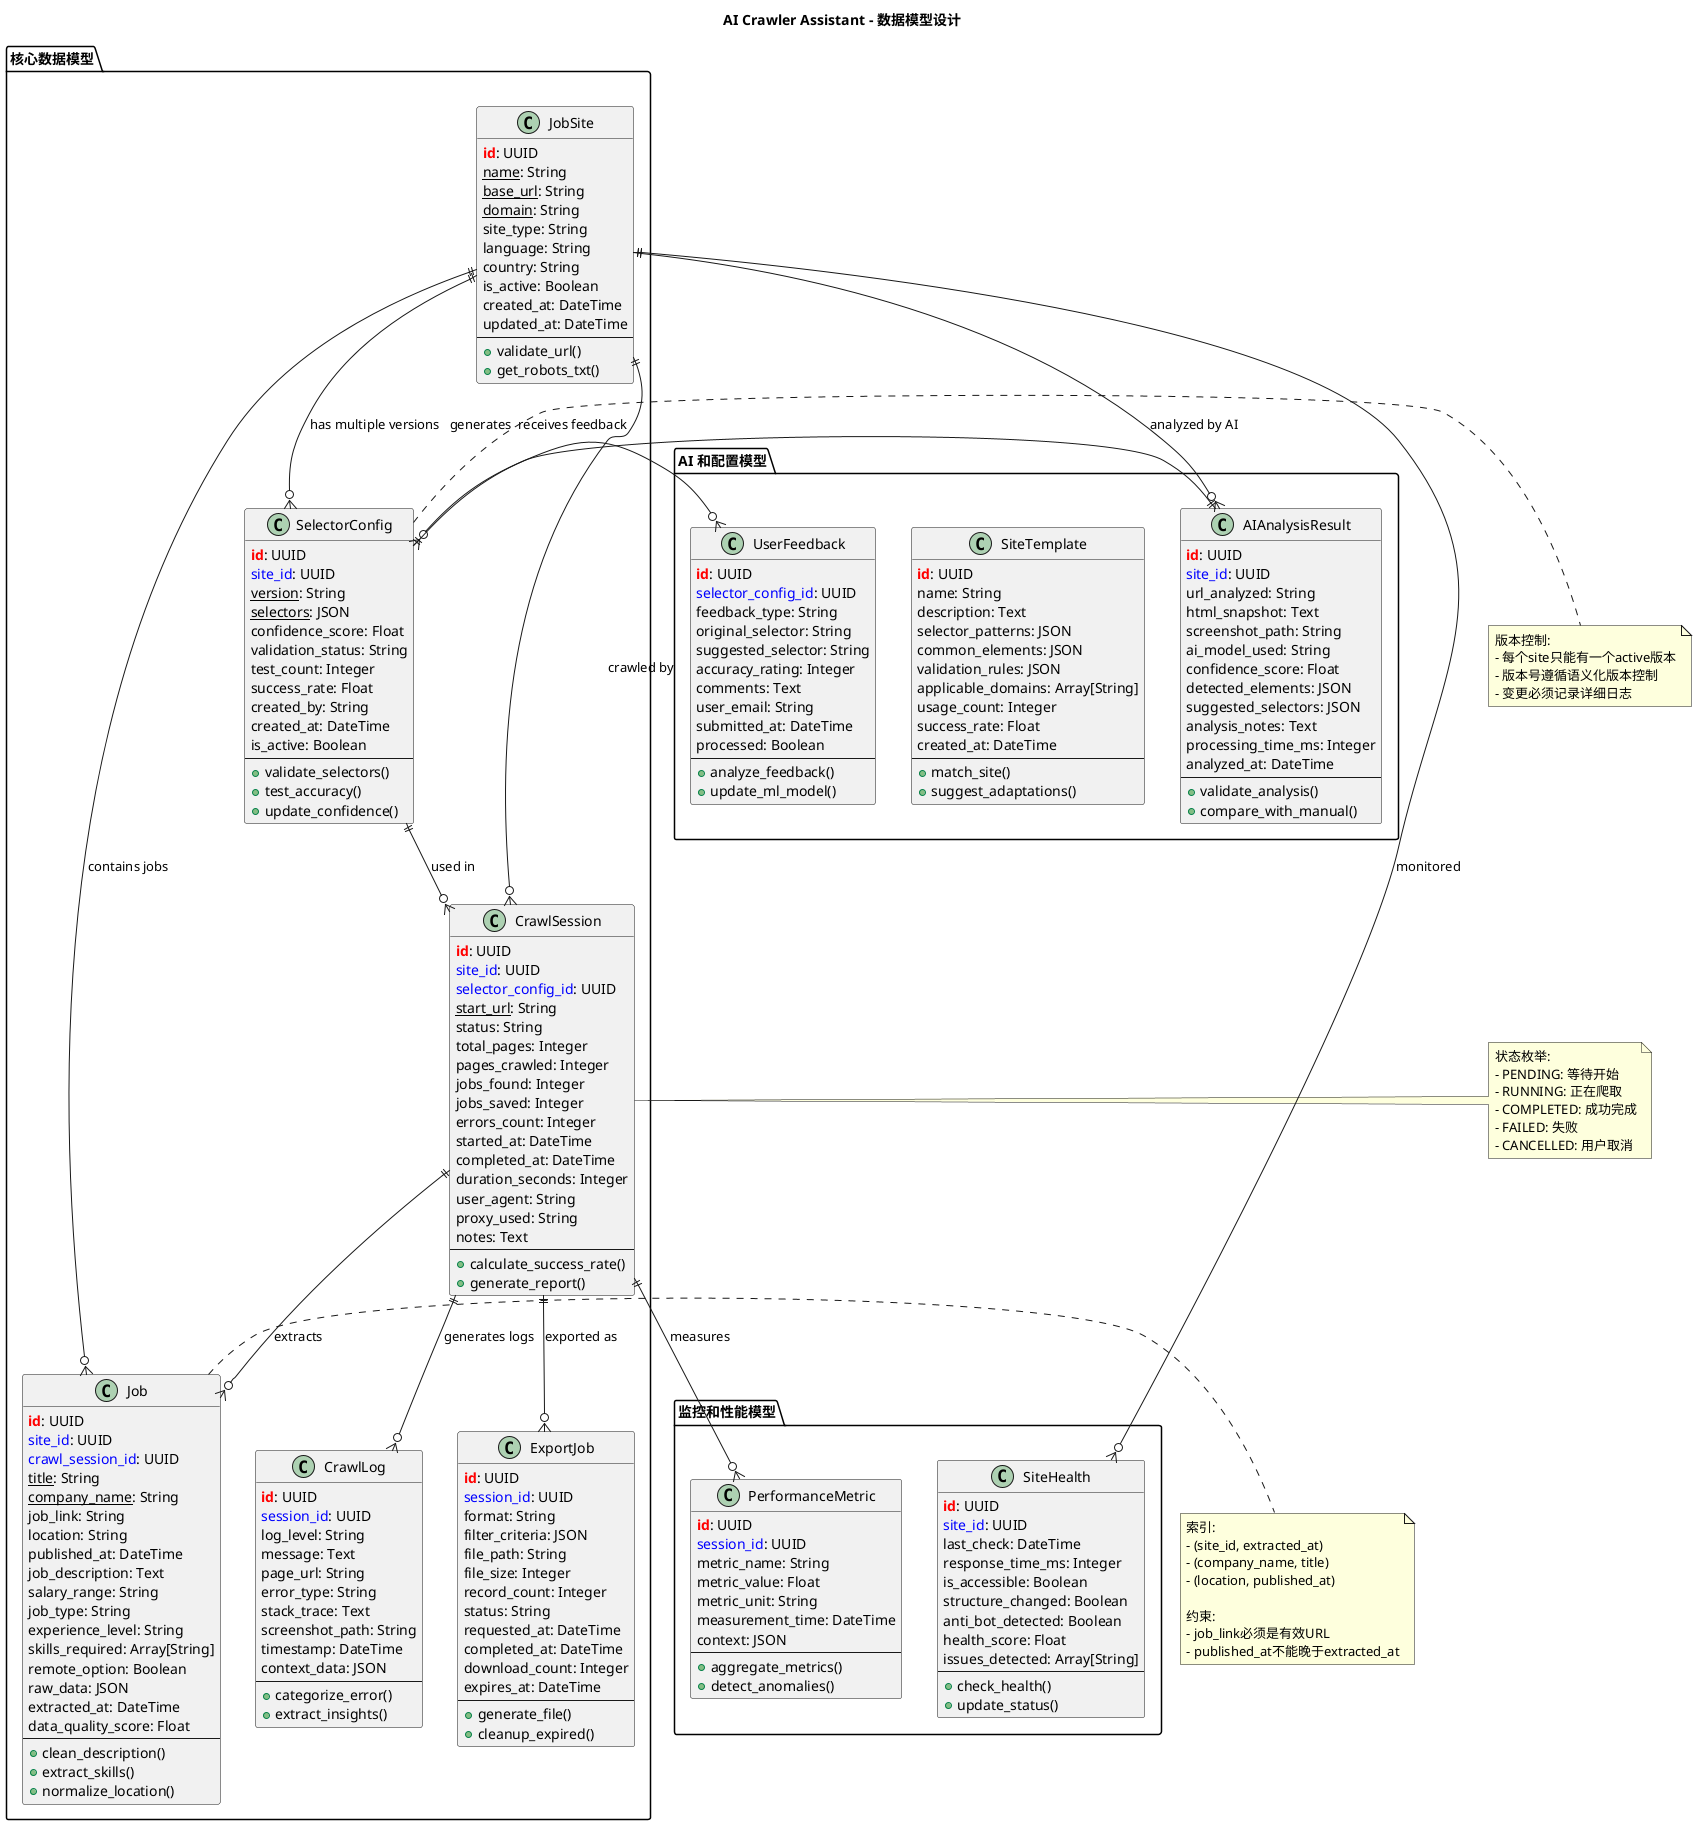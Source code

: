 @startuml Data_Models

title AI Crawler Assistant - 数据模型设计

!define PRIMARY_KEY(x) <b><color:red>x</color></b>
!define FOREIGN_KEY(x) <color:blue>x</color>
!define NOT_NULL(x) <u>x</u>

package "核心数据模型" {

  class JobSite {
    PRIMARY_KEY(id): UUID
    NOT_NULL(name): String
    NOT_NULL(base_url): String
    NOT_NULL(domain): String
    site_type: String
    language: String
    country: String
    is_active: Boolean
    created_at: DateTime
    updated_at: DateTime
    --
    + validate_url()
    + get_robots_txt()
  }

  class SelectorConfig {
    PRIMARY_KEY(id): UUID
    FOREIGN_KEY(site_id): UUID
    NOT_NULL(version): String
    NOT_NULL(selectors): JSON
    confidence_score: Float
    validation_status: String
    test_count: Integer
    success_rate: Float
    created_by: String
    created_at: DateTime
    is_active: Boolean
    --
    + validate_selectors()
    + test_accuracy()
    + update_confidence()
  }

  class Job {
    PRIMARY_KEY(id): UUID
    FOREIGN_KEY(site_id): UUID
    FOREIGN_KEY(crawl_session_id): UUID
    NOT_NULL(title): String
    NOT_NULL(company_name): String
    job_link: String
    location: String
    published_at: DateTime
    job_description: Text
    salary_range: String
    job_type: String
    experience_level: String
    skills_required: Array[String]
    remote_option: Boolean
    raw_data: JSON
    extracted_at: DateTime
    data_quality_score: Float
    --
    + clean_description()
    + extract_skills()
    + normalize_location()
  }

  class CrawlSession {
    PRIMARY_KEY(id): UUID
    FOREIGN_KEY(site_id): UUID
    FOREIGN_KEY(selector_config_id): UUID
    NOT_NULL(start_url): String
    status: String
    total_pages: Integer
    pages_crawled: Integer
    jobs_found: Integer
    jobs_saved: Integer
    errors_count: Integer
    started_at: DateTime
    completed_at: DateTime
    duration_seconds: Integer
    user_agent: String
    proxy_used: String
    notes: Text
    --
    + calculate_success_rate()
    + generate_report()
  }

  class CrawlLog {
    PRIMARY_KEY(id): UUID
    FOREIGN_KEY(session_id): UUID
    log_level: String
    message: Text
    page_url: String
    error_type: String
    stack_trace: Text
    screenshot_path: String
    timestamp: DateTime
    context_data: JSON
    --
    + categorize_error()
    + extract_insights()
  }

  class ExportJob {
    PRIMARY_KEY(id): UUID
    FOREIGN_KEY(session_id): UUID
    format: String
    filter_criteria: JSON
    file_path: String
    file_size: Integer
    record_count: Integer
    status: String
    requested_at: DateTime
    completed_at: DateTime
    download_count: Integer
    expires_at: DateTime
    --
    + generate_file()
    + cleanup_expired()
  }

}

package "AI 和配置模型" {

  class AIAnalysisResult {
    PRIMARY_KEY(id): UUID
    FOREIGN_KEY(site_id): UUID
    url_analyzed: String
    html_snapshot: Text
    screenshot_path: String
    ai_model_used: String
    confidence_score: Float
    detected_elements: JSON
    suggested_selectors: JSON
    analysis_notes: Text
    processing_time_ms: Integer
    analyzed_at: DateTime
    --
    + validate_analysis()
    + compare_with_manual()
  }

  class SiteTemplate {
    PRIMARY_KEY(id): UUID
    name: String
    description: Text
    selector_patterns: JSON
    common_elements: JSON
    validation_rules: JSON
    applicable_domains: Array[String]
    usage_count: Integer
    success_rate: Float
    created_at: DateTime
    --
    + match_site()
    + suggest_adaptations()
  }

  class UserFeedback {
    PRIMARY_KEY(id): UUID
    FOREIGN_KEY(selector_config_id): UUID
    feedback_type: String
    original_selector: String
    suggested_selector: String
    accuracy_rating: Integer
    comments: Text
    user_email: String
    submitted_at: DateTime
    processed: Boolean
    --
    + analyze_feedback()
    + update_ml_model()
  }

}

package "监控和性能模型" {

  class PerformanceMetric {
    PRIMARY_KEY(id): UUID
    FOREIGN_KEY(session_id): UUID
    metric_name: String
    metric_value: Float
    metric_unit: String
    measurement_time: DateTime
    context: JSON
    --
    + aggregate_metrics()
    + detect_anomalies()
  }

  class SiteHealth {
    PRIMARY_KEY(id): UUID
    FOREIGN_KEY(site_id): UUID
    last_check: DateTime
    response_time_ms: Integer
    is_accessible: Boolean
    structure_changed: Boolean
    anti_bot_detected: Boolean
    health_score: Float
    issues_detected: Array[String]
    --
    + check_health()
    + update_status()
  }

}

' 关系定义
JobSite ||--o{ SelectorConfig : "has multiple versions"
JobSite ||--o{ Job : "contains jobs"
JobSite ||--o{ CrawlSession : "crawled by"
JobSite ||--o{ AIAnalysisResult : "analyzed by AI"
JobSite ||--o{ SiteHealth : "monitored"

SelectorConfig ||--o{ CrawlSession : "used in"
SelectorConfig ||--o{ UserFeedback : "receives feedback"

CrawlSession ||--o{ Job : "extracts"
CrawlSession ||--o{ CrawlLog : "generates logs"
CrawlSession ||--o{ ExportJob : "exported as"
CrawlSession ||--o{ PerformanceMetric : "measures"

AIAnalysisResult ||--o{ SelectorConfig : "generates"

' 关键约束和索引
note right of Job
  索引:
  - (site_id, extracted_at)
  - (company_name, title)
  - (location, published_at)
  
  约束:
  - job_link必须是有效URL
  - published_at不能晚于extracted_at
end note

note right of SelectorConfig
  版本控制:
  - 每个site只能有一个active版本
  - 版本号遵循语义化版本控制
  - 变更必须记录详细日志
end note

note right of CrawlSession
  状态枚举:
  - PENDING: 等待开始
  - RUNNING: 正在爬取
  - COMPLETED: 成功完成
  - FAILED: 失败
  - CANCELLED: 用户取消
end note

@enduml
